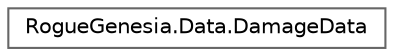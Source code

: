 digraph "Graphical Class Hierarchy"
{
 // LATEX_PDF_SIZE
  bgcolor="transparent";
  edge [fontname=Helvetica,fontsize=10,labelfontname=Helvetica,labelfontsize=10];
  node [fontname=Helvetica,fontsize=10,shape=box,height=0.2,width=0.4];
  rankdir="LR";
  Node0 [label="RogueGenesia.Data.DamageData",height=0.2,width=0.4,color="grey40", fillcolor="white", style="filled",URL="$struct_rogue_genesia_1_1_data_1_1_damage_data.html",tooltip=" "];
}
